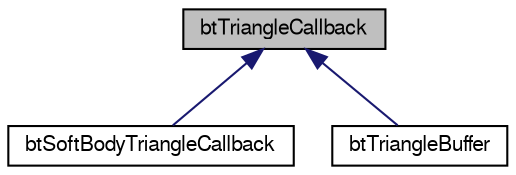 digraph G
{
  bgcolor="transparent";
  edge [fontname="FreeSans",fontsize=10,labelfontname="FreeSans",labelfontsize=10];
  node [fontname="FreeSans",fontsize=10,shape=record];
  Node1 [label="btTriangleCallback",height=0.2,width=0.4,color="black", fillcolor="grey75", style="filled" fontcolor="black"];
  Node1 -> Node2 [dir=back,color="midnightblue",fontsize=10,style="solid"];
  Node2 [label="btSoftBodyTriangleCallback",height=0.2,width=0.4,color="black",URL="$classbt_soft_body_triangle_callback.html",tooltip="For each triangle in the concave mesh that overlaps with the AABB of a soft body..."];
  Node1 -> Node3 [dir=back,color="midnightblue",fontsize=10,style="solid"];
  Node3 [label="btTriangleBuffer",height=0.2,width=0.4,color="black",URL="$classbt_triangle_buffer.html"];
}
